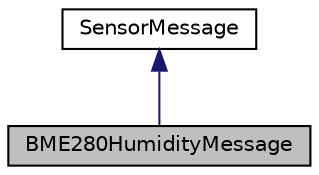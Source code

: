 digraph "BME280HumidityMessage"
{
  edge [fontname="Helvetica",fontsize="10",labelfontname="Helvetica",labelfontsize="10"];
  node [fontname="Helvetica",fontsize="10",shape=record];
  Node1 [label="BME280HumidityMessage",height=0.2,width=0.4,color="black", fillcolor="grey75", style="filled", fontcolor="black"];
  Node2 -> Node1 [dir="back",color="midnightblue",fontsize="10",style="solid"];
  Node2 [label="SensorMessage",height=0.2,width=0.4,color="black", fillcolor="white", style="filled",URL="$class_sensor_message.html",tooltip="The Base Class of a Container that can hold acquired values from a Sensor. The container will be tran..."];
}

